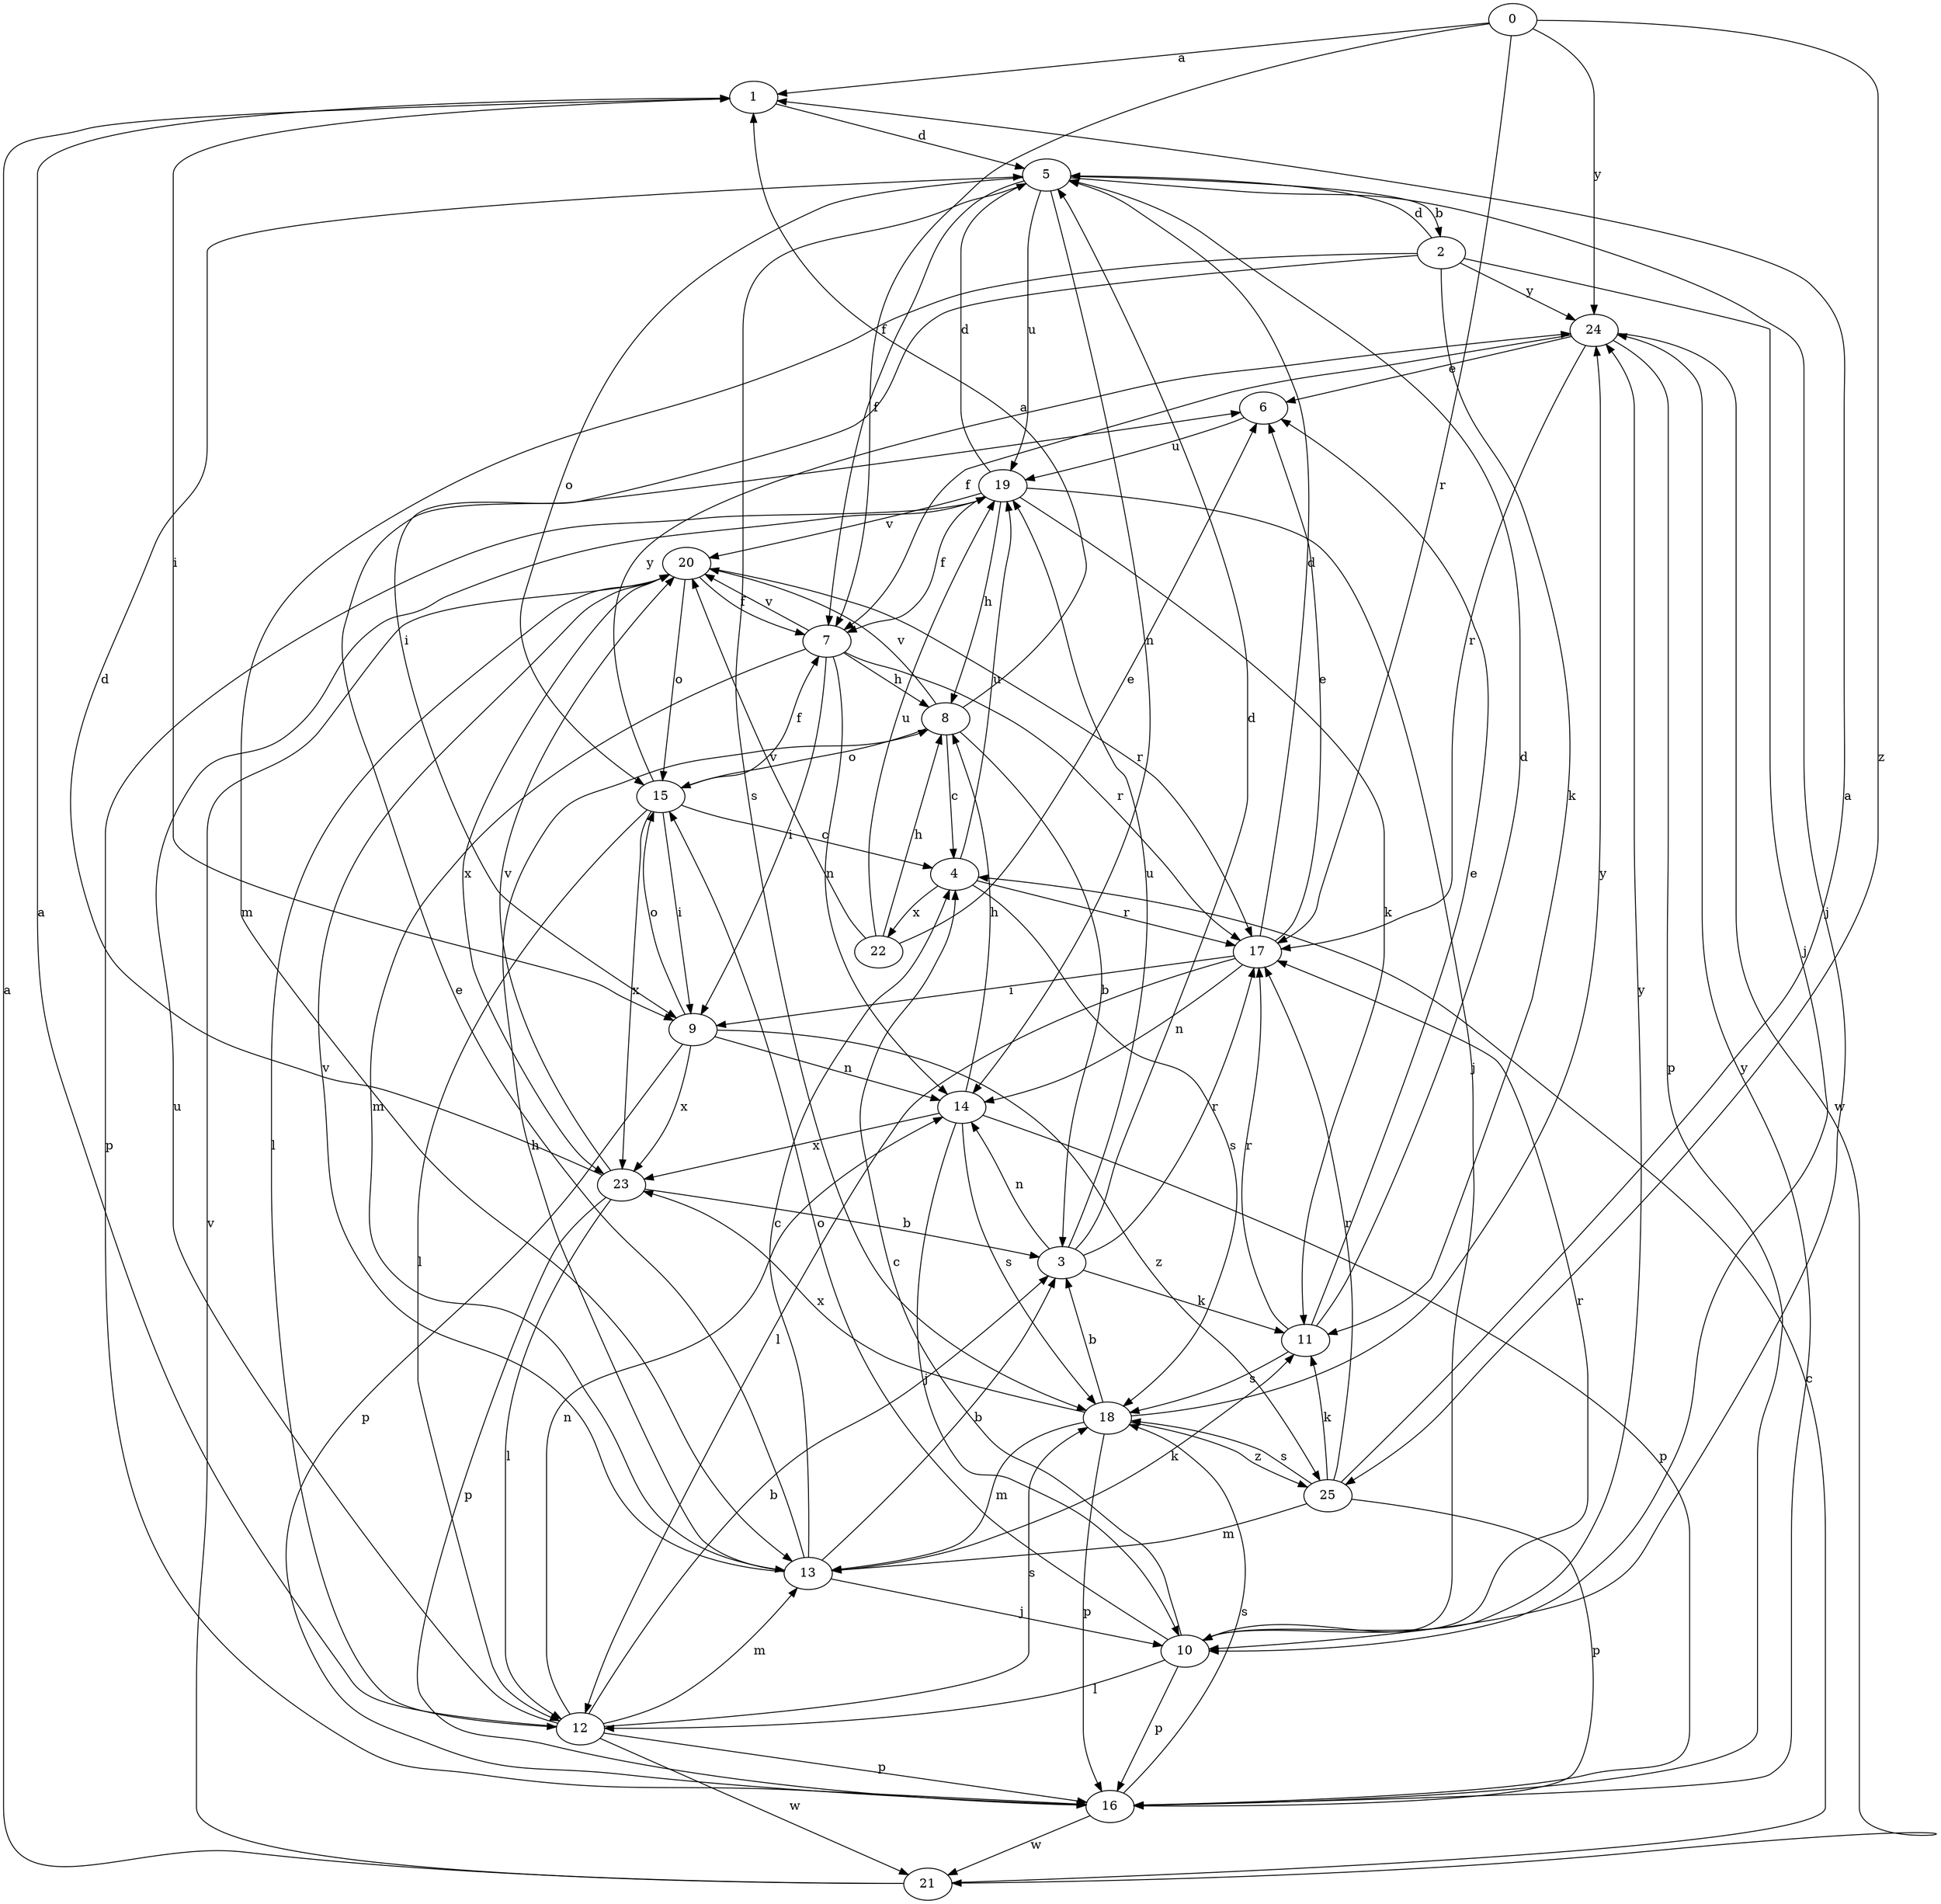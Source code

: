 strict digraph  {
0;
1;
2;
3;
4;
5;
6;
7;
8;
9;
10;
11;
12;
13;
14;
15;
16;
17;
18;
19;
20;
21;
22;
23;
24;
25;
0 -> 1  [label=a];
0 -> 7  [label=f];
0 -> 17  [label=r];
0 -> 24  [label=y];
0 -> 25  [label=z];
1 -> 5  [label=d];
1 -> 9  [label=i];
2 -> 5  [label=d];
2 -> 9  [label=i];
2 -> 10  [label=j];
2 -> 11  [label=k];
2 -> 13  [label=m];
2 -> 24  [label=y];
3 -> 5  [label=d];
3 -> 11  [label=k];
3 -> 14  [label=n];
3 -> 17  [label=r];
3 -> 19  [label=u];
4 -> 17  [label=r];
4 -> 18  [label=s];
4 -> 19  [label=u];
4 -> 22  [label=x];
5 -> 2  [label=b];
5 -> 7  [label=f];
5 -> 10  [label=j];
5 -> 14  [label=n];
5 -> 15  [label=o];
5 -> 18  [label=s];
5 -> 19  [label=u];
6 -> 19  [label=u];
7 -> 8  [label=h];
7 -> 9  [label=i];
7 -> 13  [label=m];
7 -> 14  [label=n];
7 -> 17  [label=r];
7 -> 20  [label=v];
8 -> 1  [label=a];
8 -> 3  [label=b];
8 -> 4  [label=c];
8 -> 15  [label=o];
8 -> 20  [label=v];
9 -> 14  [label=n];
9 -> 15  [label=o];
9 -> 16  [label=p];
9 -> 23  [label=x];
9 -> 25  [label=z];
10 -> 4  [label=c];
10 -> 12  [label=l];
10 -> 15  [label=o];
10 -> 16  [label=p];
10 -> 17  [label=r];
10 -> 24  [label=y];
11 -> 5  [label=d];
11 -> 6  [label=e];
11 -> 17  [label=r];
11 -> 18  [label=s];
12 -> 1  [label=a];
12 -> 3  [label=b];
12 -> 13  [label=m];
12 -> 14  [label=n];
12 -> 16  [label=p];
12 -> 18  [label=s];
12 -> 19  [label=u];
12 -> 21  [label=w];
13 -> 3  [label=b];
13 -> 4  [label=c];
13 -> 6  [label=e];
13 -> 8  [label=h];
13 -> 10  [label=j];
13 -> 11  [label=k];
13 -> 20  [label=v];
14 -> 8  [label=h];
14 -> 10  [label=j];
14 -> 16  [label=p];
14 -> 18  [label=s];
14 -> 23  [label=x];
15 -> 4  [label=c];
15 -> 7  [label=f];
15 -> 9  [label=i];
15 -> 12  [label=l];
15 -> 23  [label=x];
15 -> 24  [label=y];
16 -> 18  [label=s];
16 -> 21  [label=w];
16 -> 24  [label=y];
17 -> 5  [label=d];
17 -> 6  [label=e];
17 -> 9  [label=i];
17 -> 12  [label=l];
17 -> 14  [label=n];
18 -> 3  [label=b];
18 -> 13  [label=m];
18 -> 16  [label=p];
18 -> 23  [label=x];
18 -> 24  [label=y];
18 -> 25  [label=z];
19 -> 5  [label=d];
19 -> 7  [label=f];
19 -> 8  [label=h];
19 -> 10  [label=j];
19 -> 11  [label=k];
19 -> 16  [label=p];
19 -> 20  [label=v];
20 -> 7  [label=f];
20 -> 12  [label=l];
20 -> 15  [label=o];
20 -> 17  [label=r];
20 -> 23  [label=x];
21 -> 1  [label=a];
21 -> 4  [label=c];
21 -> 20  [label=v];
22 -> 6  [label=e];
22 -> 8  [label=h];
22 -> 19  [label=u];
22 -> 20  [label=v];
23 -> 3  [label=b];
23 -> 5  [label=d];
23 -> 12  [label=l];
23 -> 16  [label=p];
23 -> 20  [label=v];
24 -> 6  [label=e];
24 -> 7  [label=f];
24 -> 16  [label=p];
24 -> 17  [label=r];
24 -> 21  [label=w];
25 -> 1  [label=a];
25 -> 11  [label=k];
25 -> 13  [label=m];
25 -> 16  [label=p];
25 -> 17  [label=r];
25 -> 18  [label=s];
}
